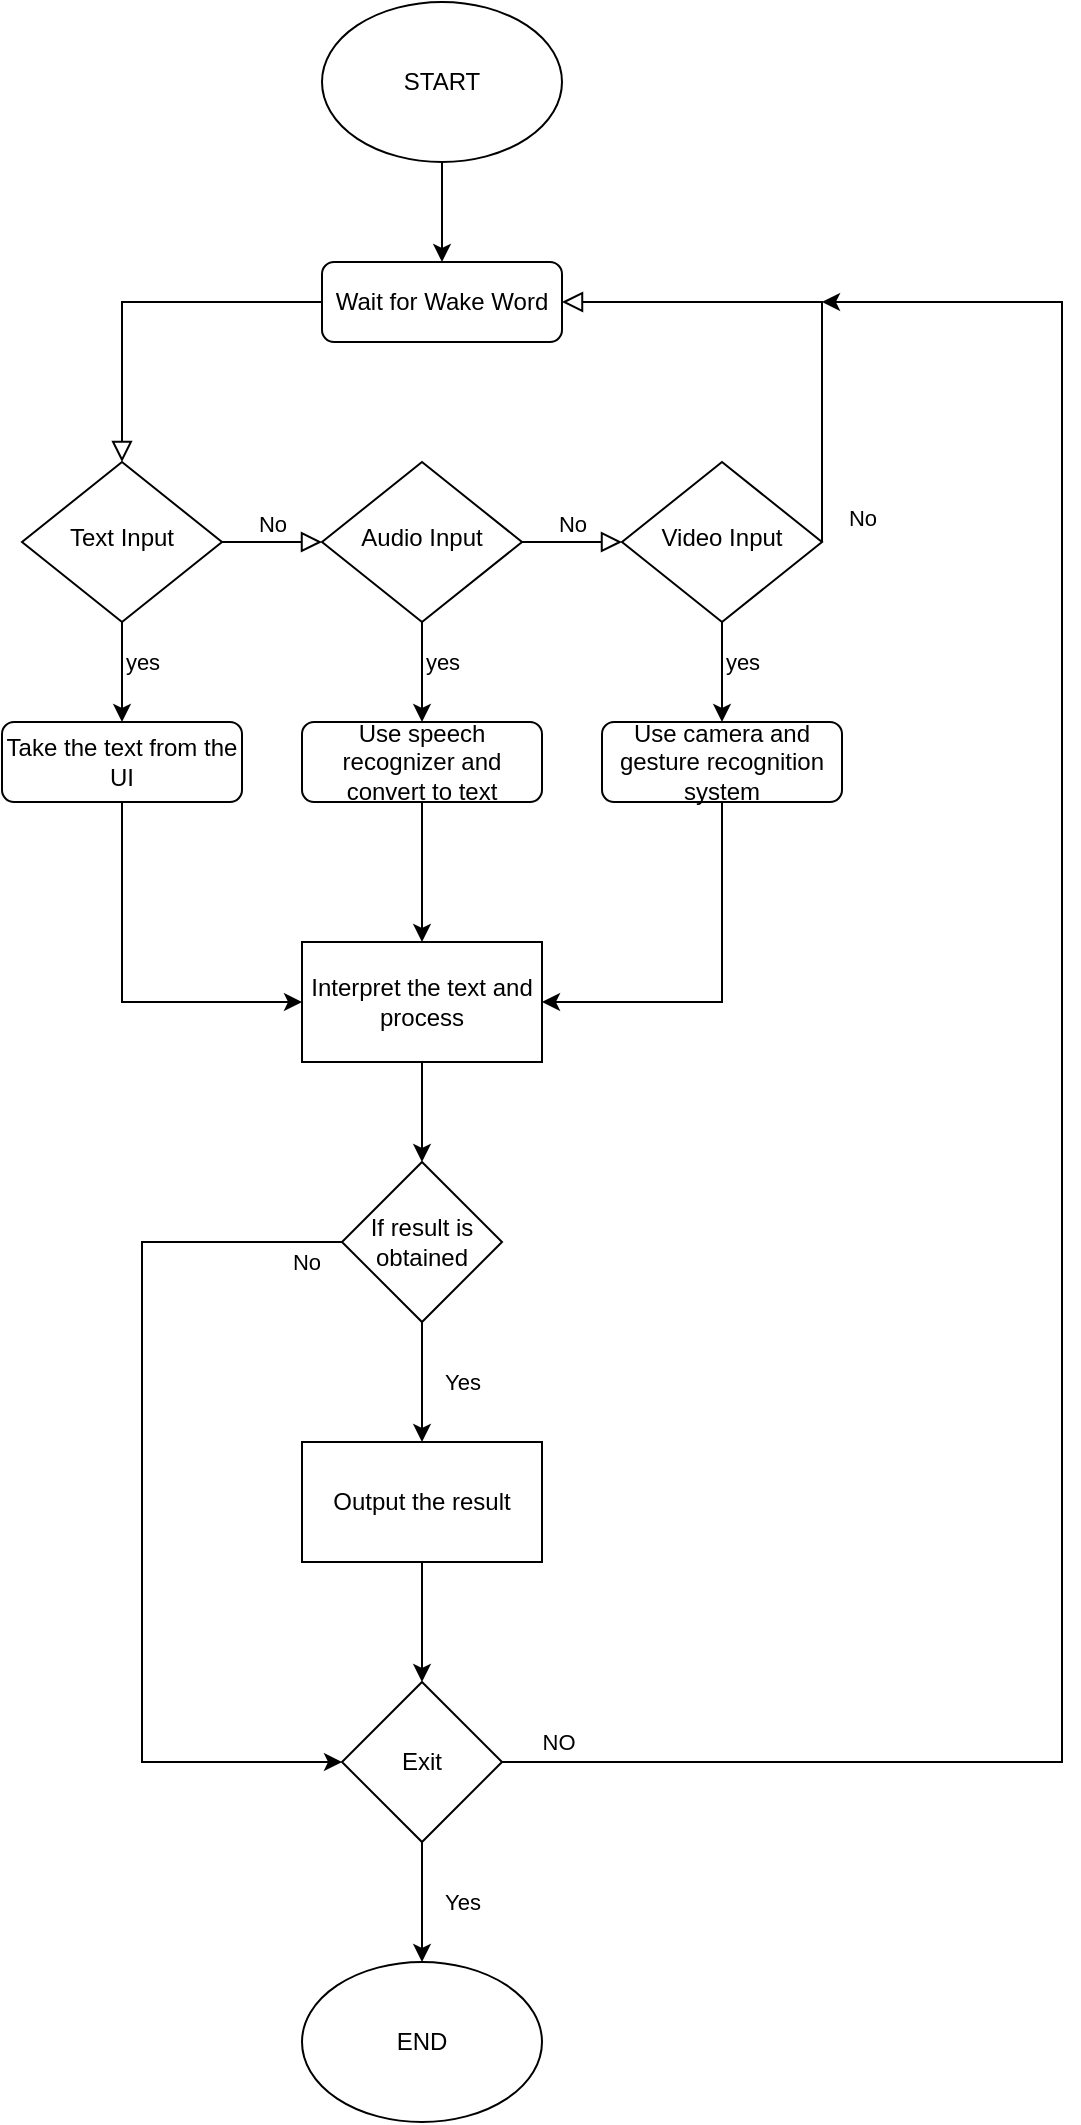 <mxfile version="15.5.4" type="device"><diagram id="C5RBs43oDa-KdzZeNtuy" name="Page-1"><mxGraphModel dx="1038" dy="521" grid="1" gridSize="10" guides="1" tooltips="1" connect="1" arrows="1" fold="1" page="1" pageScale="1" pageWidth="827" pageHeight="1169" math="0" shadow="0"><root><mxCell id="WIyWlLk6GJQsqaUBKTNV-0"/><mxCell id="WIyWlLk6GJQsqaUBKTNV-1" parent="WIyWlLk6GJQsqaUBKTNV-0"/><mxCell id="WIyWlLk6GJQsqaUBKTNV-2" value="" style="rounded=0;html=1;jettySize=auto;orthogonalLoop=1;fontSize=11;endArrow=block;endFill=0;endSize=8;strokeWidth=1;shadow=0;labelBackgroundColor=none;edgeStyle=orthogonalEdgeStyle;" parent="WIyWlLk6GJQsqaUBKTNV-1" source="WIyWlLk6GJQsqaUBKTNV-3" target="WIyWlLk6GJQsqaUBKTNV-6" edge="1"><mxGeometry relative="1" as="geometry"/></mxCell><mxCell id="WIyWlLk6GJQsqaUBKTNV-3" value="Wait for Wake Word" style="rounded=1;whiteSpace=wrap;html=1;fontSize=12;glass=0;strokeWidth=1;shadow=0;" parent="WIyWlLk6GJQsqaUBKTNV-1" vertex="1"><mxGeometry x="320" y="170" width="120" height="40" as="geometry"/></mxCell><mxCell id="WIyWlLk6GJQsqaUBKTNV-5" value="No" style="edgeStyle=orthogonalEdgeStyle;rounded=0;html=1;jettySize=auto;orthogonalLoop=1;fontSize=11;endArrow=block;endFill=0;endSize=8;strokeWidth=1;shadow=0;labelBackgroundColor=none;" parent="WIyWlLk6GJQsqaUBKTNV-1" source="WIyWlLk6GJQsqaUBKTNV-6" edge="1"><mxGeometry y="10" relative="1" as="geometry"><mxPoint as="offset"/><mxPoint x="320" y="310" as="targetPoint"/></mxGeometry></mxCell><mxCell id="nL6DXX76wbiG_CONeXwb-0" value="yes" style="edgeStyle=orthogonalEdgeStyle;rounded=0;orthogonalLoop=1;jettySize=auto;html=1;" parent="WIyWlLk6GJQsqaUBKTNV-1" source="WIyWlLk6GJQsqaUBKTNV-6" target="WIyWlLk6GJQsqaUBKTNV-12" edge="1"><mxGeometry x="-0.2" y="10" relative="1" as="geometry"><mxPoint as="offset"/></mxGeometry></mxCell><mxCell id="WIyWlLk6GJQsqaUBKTNV-6" value="Text Input" style="rhombus;whiteSpace=wrap;html=1;shadow=0;fontFamily=Helvetica;fontSize=12;align=center;strokeWidth=1;spacing=6;spacingTop=-4;" parent="WIyWlLk6GJQsqaUBKTNV-1" vertex="1"><mxGeometry x="170" y="270" width="100" height="80" as="geometry"/></mxCell><mxCell id="nL6DXX76wbiG_CONeXwb-13" style="edgeStyle=orthogonalEdgeStyle;rounded=0;orthogonalLoop=1;jettySize=auto;html=1;entryX=0;entryY=0.5;entryDx=0;entryDy=0;" parent="WIyWlLk6GJQsqaUBKTNV-1" source="WIyWlLk6GJQsqaUBKTNV-12" target="nL6DXX76wbiG_CONeXwb-12" edge="1"><mxGeometry relative="1" as="geometry"><Array as="points"><mxPoint x="220" y="540"/></Array></mxGeometry></mxCell><mxCell id="WIyWlLk6GJQsqaUBKTNV-12" value="Take the text from the UI" style="rounded=1;whiteSpace=wrap;html=1;fontSize=12;glass=0;strokeWidth=1;shadow=0;" parent="WIyWlLk6GJQsqaUBKTNV-1" vertex="1"><mxGeometry x="160" y="400" width="120" height="40" as="geometry"/></mxCell><mxCell id="nL6DXX76wbiG_CONeXwb-2" value="No" style="edgeStyle=orthogonalEdgeStyle;rounded=0;html=1;jettySize=auto;orthogonalLoop=1;fontSize=11;endArrow=block;endFill=0;endSize=8;strokeWidth=1;shadow=0;labelBackgroundColor=none;" parent="WIyWlLk6GJQsqaUBKTNV-1" source="nL6DXX76wbiG_CONeXwb-4" edge="1"><mxGeometry y="10" relative="1" as="geometry"><mxPoint as="offset"/><mxPoint x="470" y="310" as="targetPoint"/></mxGeometry></mxCell><mxCell id="nL6DXX76wbiG_CONeXwb-3" value="yes" style="edgeStyle=orthogonalEdgeStyle;rounded=0;orthogonalLoop=1;jettySize=auto;html=1;" parent="WIyWlLk6GJQsqaUBKTNV-1" source="nL6DXX76wbiG_CONeXwb-4" target="nL6DXX76wbiG_CONeXwb-5" edge="1"><mxGeometry x="-0.2" y="10" relative="1" as="geometry"><mxPoint as="offset"/></mxGeometry></mxCell><mxCell id="nL6DXX76wbiG_CONeXwb-4" value="Audio Input" style="rhombus;whiteSpace=wrap;html=1;shadow=0;fontFamily=Helvetica;fontSize=12;align=center;strokeWidth=1;spacing=6;spacingTop=-4;" parent="WIyWlLk6GJQsqaUBKTNV-1" vertex="1"><mxGeometry x="320" y="270" width="100" height="80" as="geometry"/></mxCell><mxCell id="nL6DXX76wbiG_CONeXwb-14" value="" style="edgeStyle=orthogonalEdgeStyle;rounded=0;orthogonalLoop=1;jettySize=auto;html=1;" parent="WIyWlLk6GJQsqaUBKTNV-1" source="nL6DXX76wbiG_CONeXwb-5" target="nL6DXX76wbiG_CONeXwb-12" edge="1"><mxGeometry relative="1" as="geometry"/></mxCell><mxCell id="nL6DXX76wbiG_CONeXwb-5" value="Use speech recognizer and convert to text" style="rounded=1;whiteSpace=wrap;html=1;fontSize=12;glass=0;strokeWidth=1;shadow=0;" parent="WIyWlLk6GJQsqaUBKTNV-1" vertex="1"><mxGeometry x="310" y="400" width="120" height="40" as="geometry"/></mxCell><mxCell id="nL6DXX76wbiG_CONeXwb-6" value="No" style="edgeStyle=orthogonalEdgeStyle;rounded=0;html=1;jettySize=auto;orthogonalLoop=1;fontSize=11;endArrow=block;endFill=0;endSize=8;strokeWidth=1;shadow=0;labelBackgroundColor=none;entryX=1;entryY=0.5;entryDx=0;entryDy=0;exitX=1;exitY=0.5;exitDx=0;exitDy=0;" parent="WIyWlLk6GJQsqaUBKTNV-1" source="nL6DXX76wbiG_CONeXwb-8" target="WIyWlLk6GJQsqaUBKTNV-3" edge="1"><mxGeometry x="-0.9" y="-20" relative="1" as="geometry"><mxPoint as="offset"/><mxPoint x="620" y="200" as="targetPoint"/><Array as="points"><mxPoint x="570" y="190"/></Array></mxGeometry></mxCell><mxCell id="nL6DXX76wbiG_CONeXwb-7" value="yes" style="edgeStyle=orthogonalEdgeStyle;rounded=0;orthogonalLoop=1;jettySize=auto;html=1;" parent="WIyWlLk6GJQsqaUBKTNV-1" source="nL6DXX76wbiG_CONeXwb-8" target="nL6DXX76wbiG_CONeXwb-9" edge="1"><mxGeometry x="-0.2" y="10" relative="1" as="geometry"><mxPoint as="offset"/></mxGeometry></mxCell><mxCell id="nL6DXX76wbiG_CONeXwb-8" value="Video Input" style="rhombus;whiteSpace=wrap;html=1;shadow=0;fontFamily=Helvetica;fontSize=12;align=center;strokeWidth=1;spacing=6;spacingTop=-4;" parent="WIyWlLk6GJQsqaUBKTNV-1" vertex="1"><mxGeometry x="470" y="270" width="100" height="80" as="geometry"/></mxCell><mxCell id="nL6DXX76wbiG_CONeXwb-15" style="edgeStyle=orthogonalEdgeStyle;rounded=0;orthogonalLoop=1;jettySize=auto;html=1;entryX=1;entryY=0.5;entryDx=0;entryDy=0;" parent="WIyWlLk6GJQsqaUBKTNV-1" source="nL6DXX76wbiG_CONeXwb-9" target="nL6DXX76wbiG_CONeXwb-12" edge="1"><mxGeometry relative="1" as="geometry"><mxPoint x="520" y="580" as="targetPoint"/><Array as="points"><mxPoint x="520" y="540"/></Array></mxGeometry></mxCell><mxCell id="nL6DXX76wbiG_CONeXwb-9" value="Use camera and gesture recognition system" style="rounded=1;whiteSpace=wrap;html=1;fontSize=12;glass=0;strokeWidth=1;shadow=0;" parent="WIyWlLk6GJQsqaUBKTNV-1" vertex="1"><mxGeometry x="460" y="400" width="120" height="40" as="geometry"/></mxCell><mxCell id="nL6DXX76wbiG_CONeXwb-18" value="" style="edgeStyle=orthogonalEdgeStyle;rounded=0;orthogonalLoop=1;jettySize=auto;html=1;" parent="WIyWlLk6GJQsqaUBKTNV-1" source="nL6DXX76wbiG_CONeXwb-12" target="nL6DXX76wbiG_CONeXwb-17" edge="1"><mxGeometry relative="1" as="geometry"/></mxCell><mxCell id="nL6DXX76wbiG_CONeXwb-12" value="Interpret the text and process" style="rounded=0;whiteSpace=wrap;html=1;" parent="WIyWlLk6GJQsqaUBKTNV-1" vertex="1"><mxGeometry x="310" y="510" width="120" height="60" as="geometry"/></mxCell><mxCell id="nL6DXX76wbiG_CONeXwb-27" value="Yes" style="edgeStyle=orthogonalEdgeStyle;rounded=0;orthogonalLoop=1;jettySize=auto;html=1;" parent="WIyWlLk6GJQsqaUBKTNV-1" source="nL6DXX76wbiG_CONeXwb-17" target="nL6DXX76wbiG_CONeXwb-19" edge="1"><mxGeometry y="20" relative="1" as="geometry"><mxPoint as="offset"/></mxGeometry></mxCell><mxCell id="4YPrfPGcuIO47WeIe5Zw-0" value="No" style="edgeStyle=orthogonalEdgeStyle;rounded=0;orthogonalLoop=1;jettySize=auto;html=1;entryX=0;entryY=0.5;entryDx=0;entryDy=0;" edge="1" parent="WIyWlLk6GJQsqaUBKTNV-1" source="nL6DXX76wbiG_CONeXwb-17" target="nL6DXX76wbiG_CONeXwb-22"><mxGeometry x="-0.922" y="10" relative="1" as="geometry"><mxPoint x="220" y="980" as="targetPoint"/><Array as="points"><mxPoint x="230" y="660"/><mxPoint x="230" y="920"/></Array><mxPoint as="offset"/></mxGeometry></mxCell><mxCell id="nL6DXX76wbiG_CONeXwb-17" value="If result is obtained" style="rhombus;whiteSpace=wrap;html=1;" parent="WIyWlLk6GJQsqaUBKTNV-1" vertex="1"><mxGeometry x="330" y="620" width="80" height="80" as="geometry"/></mxCell><mxCell id="nL6DXX76wbiG_CONeXwb-23" value="" style="edgeStyle=orthogonalEdgeStyle;rounded=0;orthogonalLoop=1;jettySize=auto;html=1;" parent="WIyWlLk6GJQsqaUBKTNV-1" source="nL6DXX76wbiG_CONeXwb-19" target="nL6DXX76wbiG_CONeXwb-22" edge="1"><mxGeometry relative="1" as="geometry"/></mxCell><mxCell id="nL6DXX76wbiG_CONeXwb-19" value="Output the result" style="rounded=0;whiteSpace=wrap;html=1;" parent="WIyWlLk6GJQsqaUBKTNV-1" vertex="1"><mxGeometry x="310" y="760" width="120" height="60" as="geometry"/></mxCell><mxCell id="nL6DXX76wbiG_CONeXwb-20" value="END" style="ellipse;whiteSpace=wrap;html=1;" parent="WIyWlLk6GJQsqaUBKTNV-1" vertex="1"><mxGeometry x="310" y="1020" width="120" height="80" as="geometry"/></mxCell><mxCell id="nL6DXX76wbiG_CONeXwb-24" value="Yes" style="edgeStyle=orthogonalEdgeStyle;rounded=0;orthogonalLoop=1;jettySize=auto;html=1;" parent="WIyWlLk6GJQsqaUBKTNV-1" source="nL6DXX76wbiG_CONeXwb-22" target="nL6DXX76wbiG_CONeXwb-20" edge="1"><mxGeometry y="20" relative="1" as="geometry"><mxPoint as="offset"/></mxGeometry></mxCell><mxCell id="nL6DXX76wbiG_CONeXwb-26" value="NO" style="edgeStyle=orthogonalEdgeStyle;rounded=0;orthogonalLoop=1;jettySize=auto;html=1;" parent="WIyWlLk6GJQsqaUBKTNV-1" source="nL6DXX76wbiG_CONeXwb-22" edge="1"><mxGeometry x="-0.949" y="10" relative="1" as="geometry"><mxPoint x="570" y="190" as="targetPoint"/><Array as="points"><mxPoint x="690" y="920"/><mxPoint x="690" y="190"/></Array><mxPoint x="-1" as="offset"/></mxGeometry></mxCell><mxCell id="nL6DXX76wbiG_CONeXwb-22" value="Exit" style="rhombus;whiteSpace=wrap;html=1;" parent="WIyWlLk6GJQsqaUBKTNV-1" vertex="1"><mxGeometry x="330" y="880" width="80" height="80" as="geometry"/></mxCell><mxCell id="nL6DXX76wbiG_CONeXwb-29" value="" style="edgeStyle=orthogonalEdgeStyle;rounded=0;orthogonalLoop=1;jettySize=auto;html=1;" parent="WIyWlLk6GJQsqaUBKTNV-1" source="nL6DXX76wbiG_CONeXwb-28" target="WIyWlLk6GJQsqaUBKTNV-3" edge="1"><mxGeometry relative="1" as="geometry"/></mxCell><mxCell id="nL6DXX76wbiG_CONeXwb-28" value="START" style="ellipse;whiteSpace=wrap;html=1;" parent="WIyWlLk6GJQsqaUBKTNV-1" vertex="1"><mxGeometry x="320" y="40" width="120" height="80" as="geometry"/></mxCell></root></mxGraphModel></diagram></mxfile>